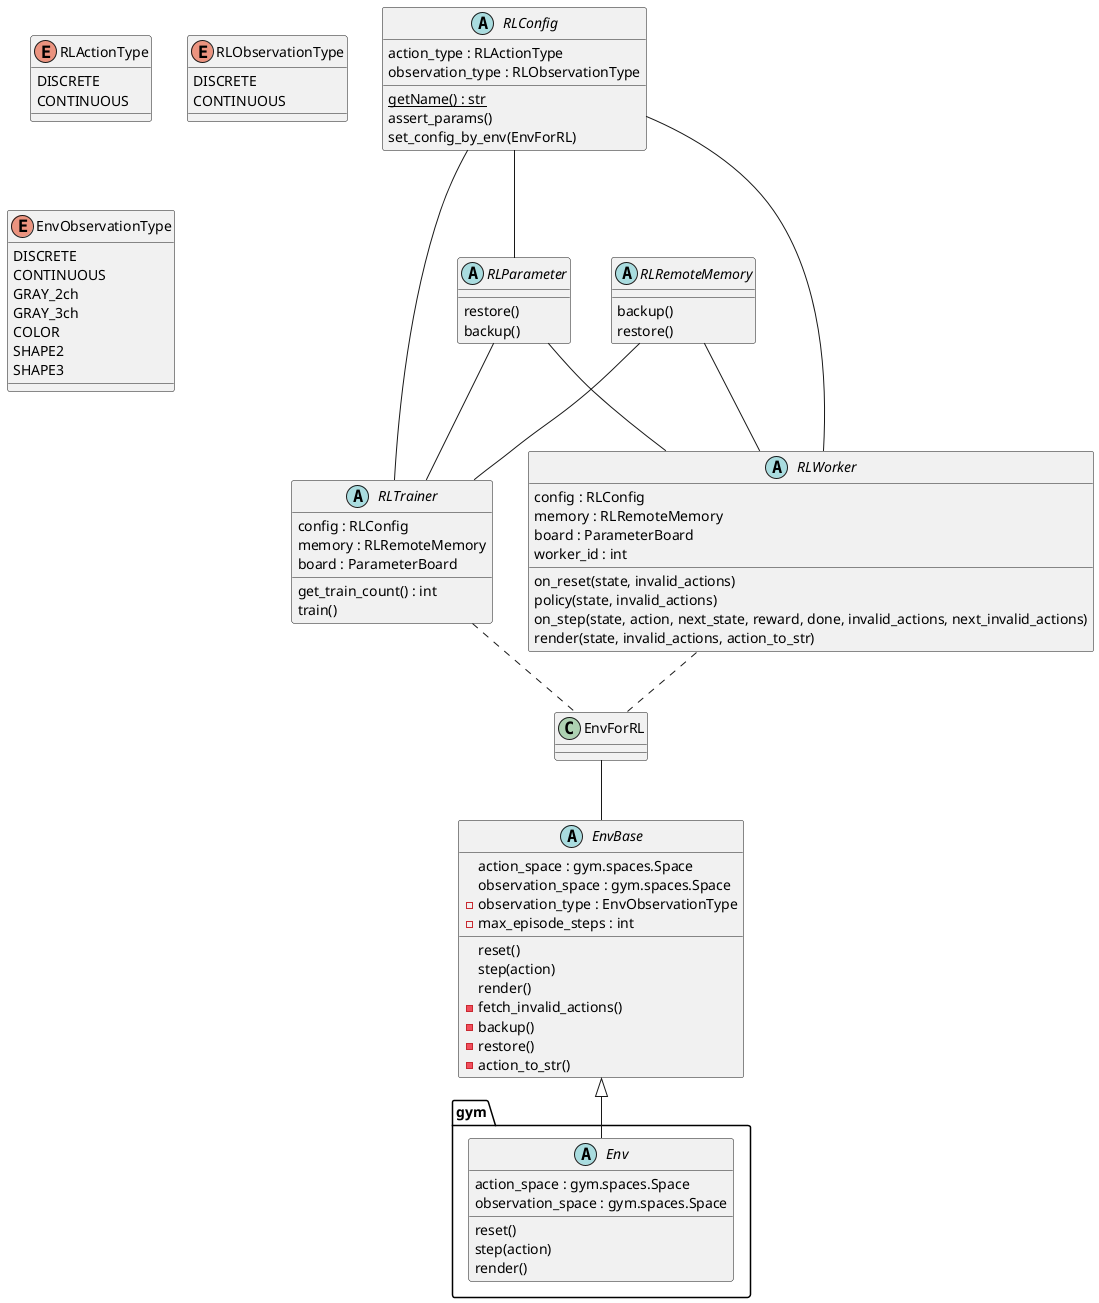@startuml

abstract gym.Env {
    action_space : gym.spaces.Space
    observation_space : gym.spaces.Space
    reset()
    step(action)
    render()
}

enum RLActionType {
    DISCRETE
    CONTINUOUS
}

enum RLObservationType {
    DISCRETE
    CONTINUOUS
}

enum EnvObservationType {
    DISCRETE
    CONTINUOUS
    GRAY_2ch
    GRAY_3ch
    COLOR
    SHAPE2
    SHAPE3
}

abstract EnvBase {
    action_space : gym.spaces.Space
    observation_space : gym.spaces.Space
    reset()
    step(action)
    render()
    - observation_type : EnvObservationType
    - max_episode_steps : int
    - fetch_invalid_actions()
    - backup()
    - restore()
    - action_to_str()
} 

class EnvForRL

abstract RLRemoteMemory {
    backup()
    restore()
}


abstract RLConfig {
    {static} getName() : str
    action_type : RLActionType
    observation_type : RLObservationType
    assert_params()
    set_config_by_env(EnvForRL)
}

abstract RLParameter {
    restore()
    backup()
}

abstract RLTrainer {
    config : RLConfig
    memory : RLRemoteMemory
    board : ParameterBoard
    get_train_count() : int
    train()
}

abstract RLWorker {
    config : RLConfig
    memory : RLRemoteMemory
    board : ParameterBoard
    worker_id : int
    on_reset(state, invalid_actions)
    policy(state, invalid_actions)
    on_step(state, action, next_state, reward, done, invalid_actions, next_invalid_actions)
    render(state, invalid_actions, action_to_str)
}


EnvBase <|-- gym.Env 
EnvForRL -- EnvBase

RLConfig -- RLWorker
RLConfig -- RLTrainer
RLConfig -- RLParameter
RLParameter -- RLWorker
RLParameter -- RLTrainer
RLRemoteMemory -- RLWorker
RLRemoteMemory -- RLTrainer

RLWorker .. EnvForRL
RLTrainer .. EnvForRL

@enduml